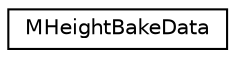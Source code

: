 digraph G
{
  edge [fontname="Helvetica",fontsize="10",labelfontname="Helvetica",labelfontsize="10"];
  node [fontname="Helvetica",fontsize="10",shape=record];
  rankdir=LR;
  Node1 [label="MHeightBakeData",height=0.2,width=0.4,color="black", fillcolor="white", style="filled",URL="$d3/d89/structMHeightBakeData.html"];
}

